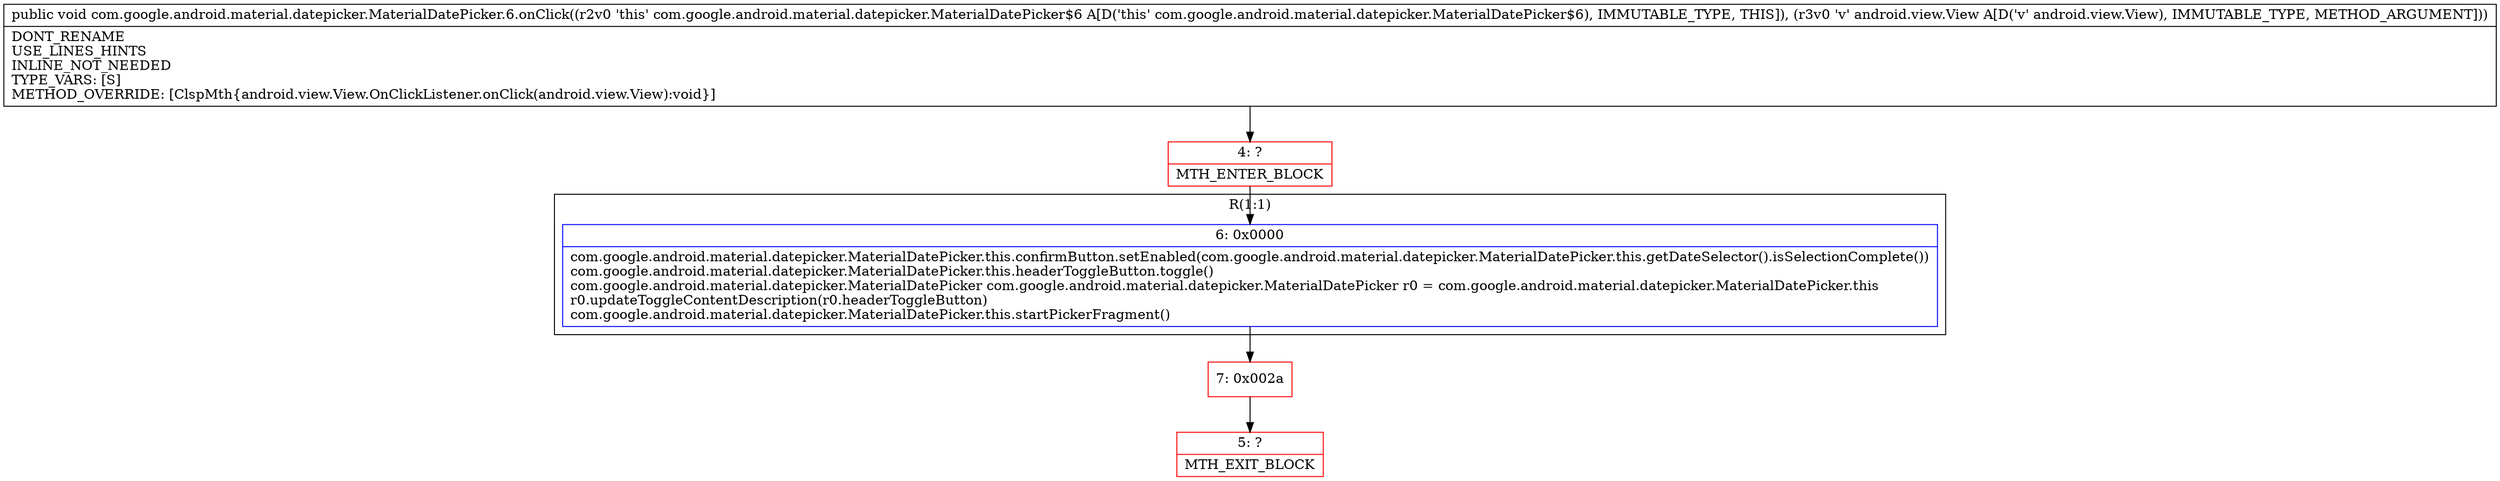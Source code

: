 digraph "CFG forcom.google.android.material.datepicker.MaterialDatePicker.6.onClick(Landroid\/view\/View;)V" {
subgraph cluster_Region_1139837373 {
label = "R(1:1)";
node [shape=record,color=blue];
Node_6 [shape=record,label="{6\:\ 0x0000|com.google.android.material.datepicker.MaterialDatePicker.this.confirmButton.setEnabled(com.google.android.material.datepicker.MaterialDatePicker.this.getDateSelector().isSelectionComplete())\lcom.google.android.material.datepicker.MaterialDatePicker.this.headerToggleButton.toggle()\lcom.google.android.material.datepicker.MaterialDatePicker com.google.android.material.datepicker.MaterialDatePicker r0 = com.google.android.material.datepicker.MaterialDatePicker.this\lr0.updateToggleContentDescription(r0.headerToggleButton)\lcom.google.android.material.datepicker.MaterialDatePicker.this.startPickerFragment()\l}"];
}
Node_4 [shape=record,color=red,label="{4\:\ ?|MTH_ENTER_BLOCK\l}"];
Node_7 [shape=record,color=red,label="{7\:\ 0x002a}"];
Node_5 [shape=record,color=red,label="{5\:\ ?|MTH_EXIT_BLOCK\l}"];
MethodNode[shape=record,label="{public void com.google.android.material.datepicker.MaterialDatePicker.6.onClick((r2v0 'this' com.google.android.material.datepicker.MaterialDatePicker$6 A[D('this' com.google.android.material.datepicker.MaterialDatePicker$6), IMMUTABLE_TYPE, THIS]), (r3v0 'v' android.view.View A[D('v' android.view.View), IMMUTABLE_TYPE, METHOD_ARGUMENT]))  | DONT_RENAME\lUSE_LINES_HINTS\lINLINE_NOT_NEEDED\lTYPE_VARS: [S]\lMETHOD_OVERRIDE: [ClspMth\{android.view.View.OnClickListener.onClick(android.view.View):void\}]\l}"];
MethodNode -> Node_4;Node_6 -> Node_7;
Node_4 -> Node_6;
Node_7 -> Node_5;
}


